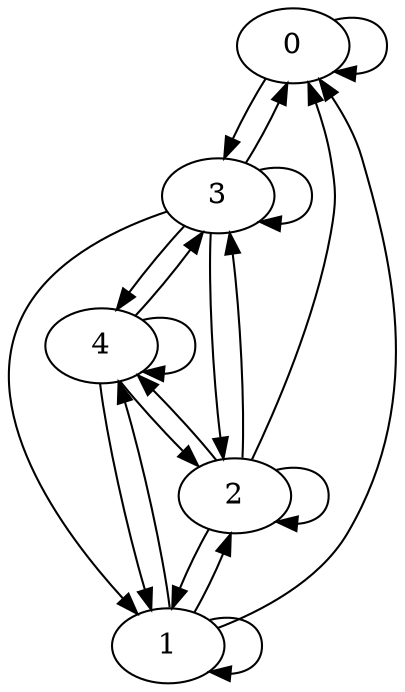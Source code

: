 digraph  {
	0	 [arm="<arms.ArmBernoulli object at 0x7fb60e39f780>"];
	0 -> 0;
	3	 [arm="<arms.ArmBernoulli object at 0x7fb60e39f898>"];
	0 -> 3;
	1	 [arm="<arms.ArmBernoulli object at 0x7fb60e39f978>"];
	1 -> 0;
	1 -> 1;
	2	 [arm="<arms.ArmBernoulli object at 0x7fb60e39f668>"];
	1 -> 2;
	4	 [arm="<arms.ArmBernoulli object at 0x7fb60e39fa58>"];
	1 -> 4;
	2 -> 0;
	2 -> 1;
	2 -> 2;
	2 -> 3;
	2 -> 4;
	3 -> 0;
	3 -> 1;
	3 -> 2;
	3 -> 3;
	3 -> 4;
	4 -> 1;
	4 -> 2;
	4 -> 3;
	4 -> 4;
}
